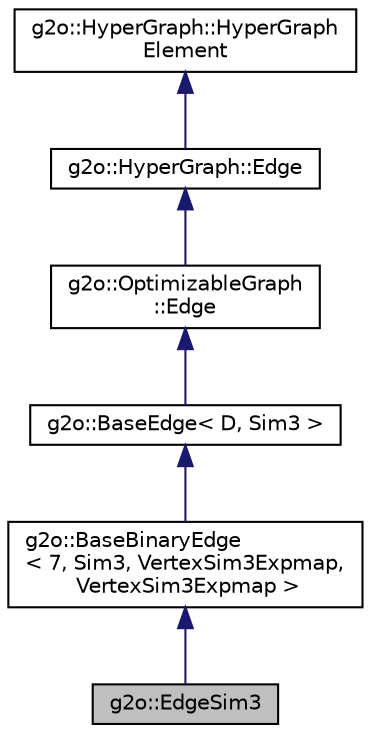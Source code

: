 digraph "g2o::EdgeSim3"
{
  edge [fontname="Helvetica",fontsize="10",labelfontname="Helvetica",labelfontsize="10"];
  node [fontname="Helvetica",fontsize="10",shape=record];
  Node1 [label="g2o::EdgeSim3",height=0.2,width=0.4,color="black", fillcolor="grey75", style="filled", fontcolor="black"];
  Node2 -> Node1 [dir="back",color="midnightblue",fontsize="10",style="solid",fontname="Helvetica"];
  Node2 [label="g2o::BaseBinaryEdge\l\< 7, Sim3, VertexSim3Expmap,\l VertexSim3Expmap \>",height=0.2,width=0.4,color="black", fillcolor="white", style="filled",URL="$classg2o_1_1BaseBinaryEdge.html"];
  Node3 -> Node2 [dir="back",color="midnightblue",fontsize="10",style="solid",fontname="Helvetica"];
  Node3 [label="g2o::BaseEdge\< D, Sim3 \>",height=0.2,width=0.4,color="black", fillcolor="white", style="filled",URL="$classg2o_1_1BaseEdge.html"];
  Node4 -> Node3 [dir="back",color="midnightblue",fontsize="10",style="solid",fontname="Helvetica"];
  Node4 [label="g2o::OptimizableGraph\l::Edge",height=0.2,width=0.4,color="black", fillcolor="white", style="filled",URL="$classg2o_1_1OptimizableGraph_1_1Edge.html"];
  Node5 -> Node4 [dir="back",color="midnightblue",fontsize="10",style="solid",fontname="Helvetica"];
  Node5 [label="g2o::HyperGraph::Edge",height=0.2,width=0.4,color="black", fillcolor="white", style="filled",URL="$classg2o_1_1HyperGraph_1_1Edge.html"];
  Node6 -> Node5 [dir="back",color="midnightblue",fontsize="10",style="solid",fontname="Helvetica"];
  Node6 [label="g2o::HyperGraph::HyperGraph\lElement",height=0.2,width=0.4,color="black", fillcolor="white", style="filled",URL="$structg2o_1_1HyperGraph_1_1HyperGraphElement.html"];
}
